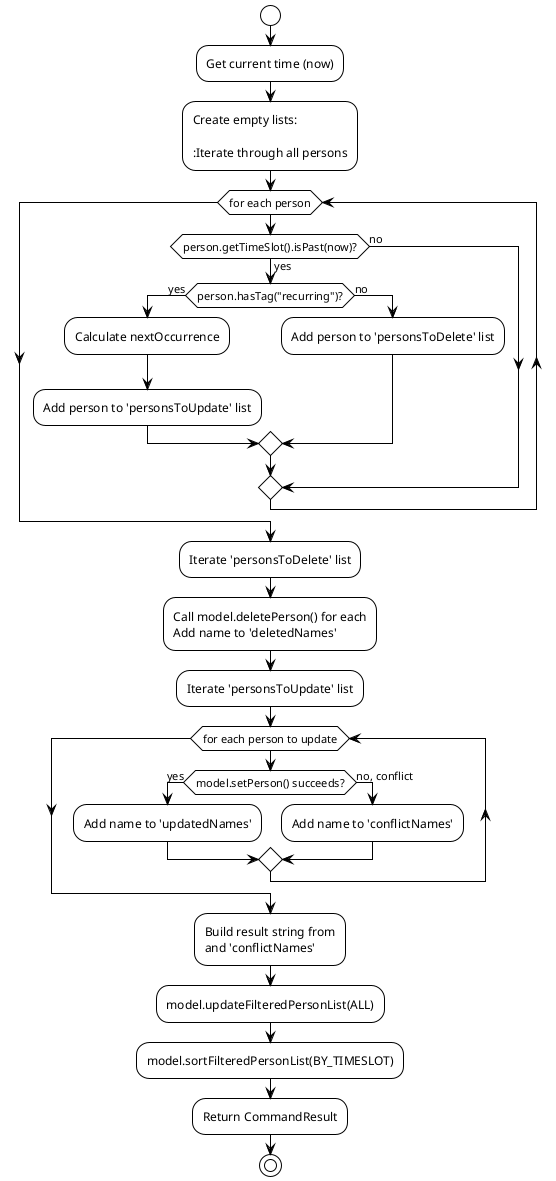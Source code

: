 @startuml
!theme plain
start
:Get current time (now);
:Create empty lists:
'personsToDelete'
'personsToUpdate';

:Iterate through all persons;
while (for each person)
    if (person.getTimeSlot().isPast(now)?) then (yes)
        if (person.hasTag("recurring")?) then (yes)
            :Calculate nextOccurrence;
            :Add person to 'personsToUpdate' list;
        else (no)
            :Add person to 'personsToDelete' list;
        endif
    else (no)
    endif
endwhile

:Iterate 'personsToDelete' list;
:Call model.deletePerson() for each
Add name to 'deletedNames';

:Iterate 'personsToUpdate' list;
while (for each person to update)
    if (model.setPerson() succeeds?) then (yes)
        :Add name to 'updatedNames';
    else (no, conflict)
        :Add name to 'conflictNames';
    endif
endwhile

:Build result string from
'deletedNames', 'updatedNames',
and 'conflictNames';

:model.updateFilteredPersonList(ALL);
:model.sortFilteredPersonList(BY_TIMESLOT);

:Return CommandResult;
stop
@enduml
